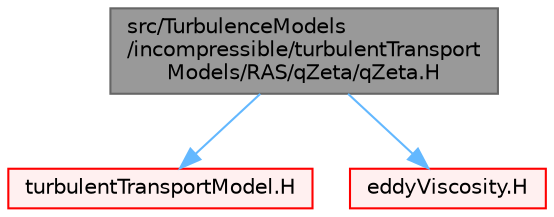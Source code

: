 digraph "src/TurbulenceModels/incompressible/turbulentTransportModels/RAS/qZeta/qZeta.H"
{
 // LATEX_PDF_SIZE
  bgcolor="transparent";
  edge [fontname=Helvetica,fontsize=10,labelfontname=Helvetica,labelfontsize=10];
  node [fontname=Helvetica,fontsize=10,shape=box,height=0.2,width=0.4];
  Node1 [id="Node000001",label="src/TurbulenceModels\l/incompressible/turbulentTransport\lModels/RAS/qZeta/qZeta.H",height=0.2,width=0.4,color="gray40", fillcolor="grey60", style="filled", fontcolor="black",tooltip=" "];
  Node1 -> Node2 [id="edge1_Node000001_Node000002",color="steelblue1",style="solid",tooltip=" "];
  Node2 [id="Node000002",label="turbulentTransportModel.H",height=0.2,width=0.4,color="red", fillcolor="#FFF0F0", style="filled",URL="$turbulentTransportModel_8H.html",tooltip=" "];
  Node1 -> Node410 [id="edge2_Node000001_Node000410",color="steelblue1",style="solid",tooltip=" "];
  Node410 [id="Node000410",label="eddyViscosity.H",height=0.2,width=0.4,color="red", fillcolor="#FFF0F0", style="filled",URL="$eddyViscosity_8H.html",tooltip=" "];
}
